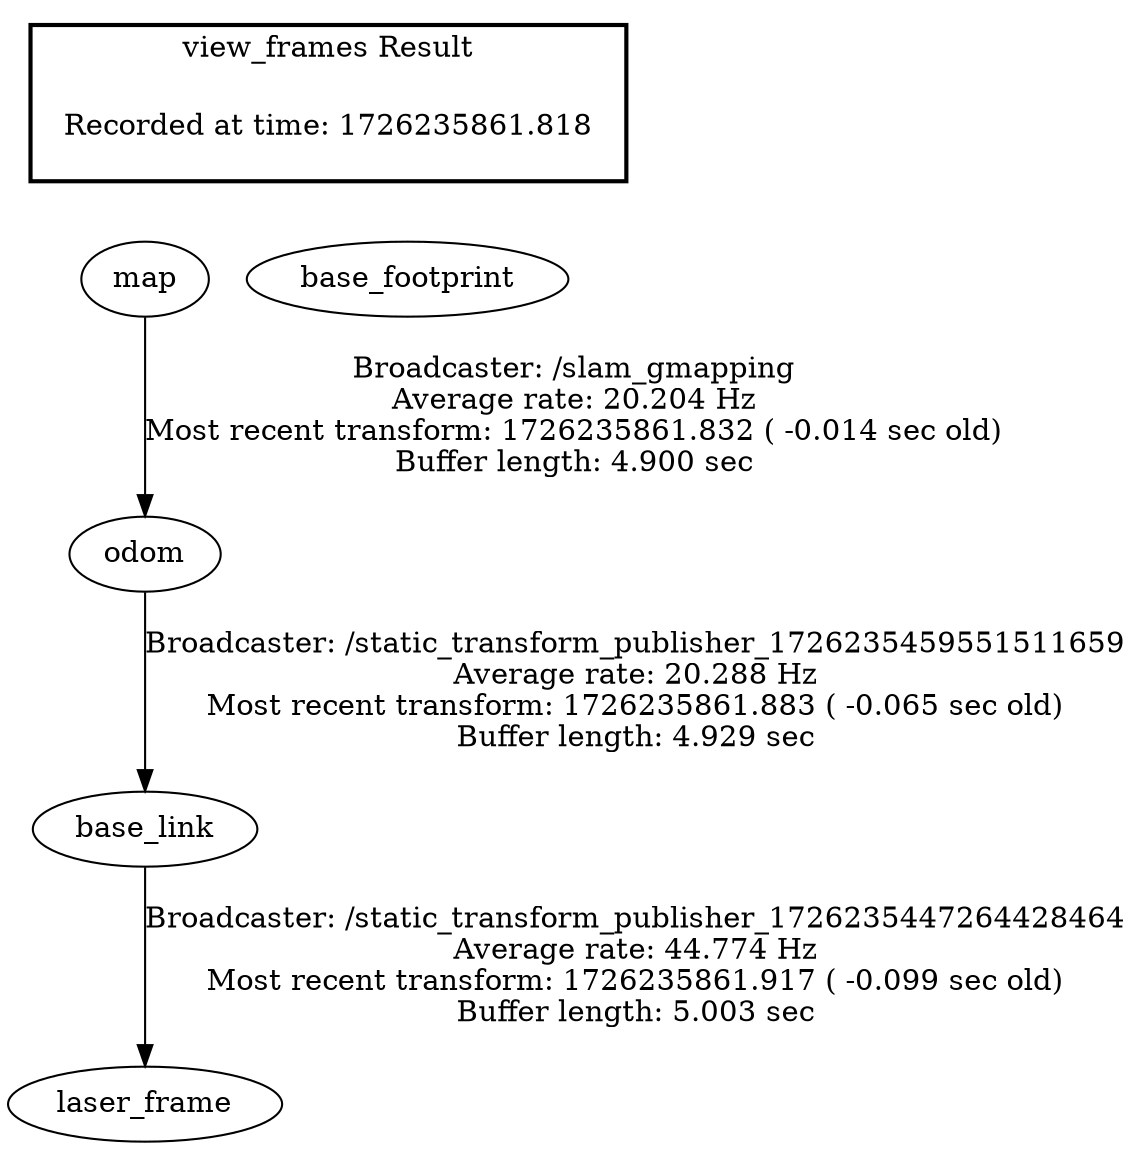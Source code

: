 digraph G {
"odom" -> "base_link"[label="Broadcaster: /static_transform_publisher_1726235459551511659\nAverage rate: 20.288 Hz\nMost recent transform: 1726235861.883 ( -0.065 sec old)\nBuffer length: 4.929 sec\n"];
"map" -> "odom"[label="Broadcaster: /slam_gmapping\nAverage rate: 20.204 Hz\nMost recent transform: 1726235861.832 ( -0.014 sec old)\nBuffer length: 4.900 sec\n"];
"base_link" -> "laser_frame"[label="Broadcaster: /static_transform_publisher_1726235447264428464\nAverage rate: 44.774 Hz\nMost recent transform: 1726235861.917 ( -0.099 sec old)\nBuffer length: 5.003 sec\n"];
edge [style=invis];
 subgraph cluster_legend { style=bold; color=black; label ="view_frames Result";
"Recorded at time: 1726235861.818"[ shape=plaintext ] ;
 }->"base_footprint";
edge [style=invis];
 subgraph cluster_legend { style=bold; color=black; label ="view_frames Result";
"Recorded at time: 1726235861.818"[ shape=plaintext ] ;
 }->"map";
}